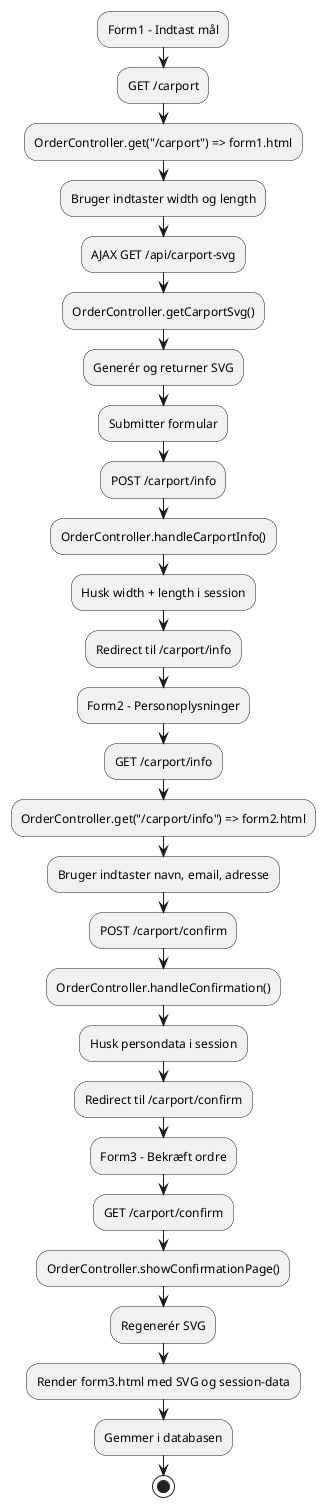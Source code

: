 @startuml
skinparam monochrome true
skinparam shadowing false
left to right direction
title Carport Bestillingsflow (Kunde)

start
@startuml
:Form1 - Indtast mål;
:GET /carport;
:OrderController.get("/carport") => form1.html;

:Bruger indtaster width og length;
:AJAX GET /api/carport-svg;
:OrderController.getCarportSvg();
:Generér og returner SVG;

:Submitter formular;
:POST /carport/info;
:OrderController.handleCarportInfo();
:Husk width + length i session;
:Redirect til /carport/info;

:Form2 - Personoplysninger;
:GET /carport/info;
:OrderController.get("/carport/info") => form2.html;

:Bruger indtaster navn, email, adresse;
:POST /carport/confirm;
:OrderController.handleConfirmation();
:Husk persondata i session;
:Redirect til /carport/confirm;

:Form3 - Bekræft ordre;
:GET /carport/confirm;
:OrderController.showConfirmationPage();
:Regenerér SVG;
:Render form3.html med SVG og session-data;
:Gemmer i databasen;

stop
@enduml
